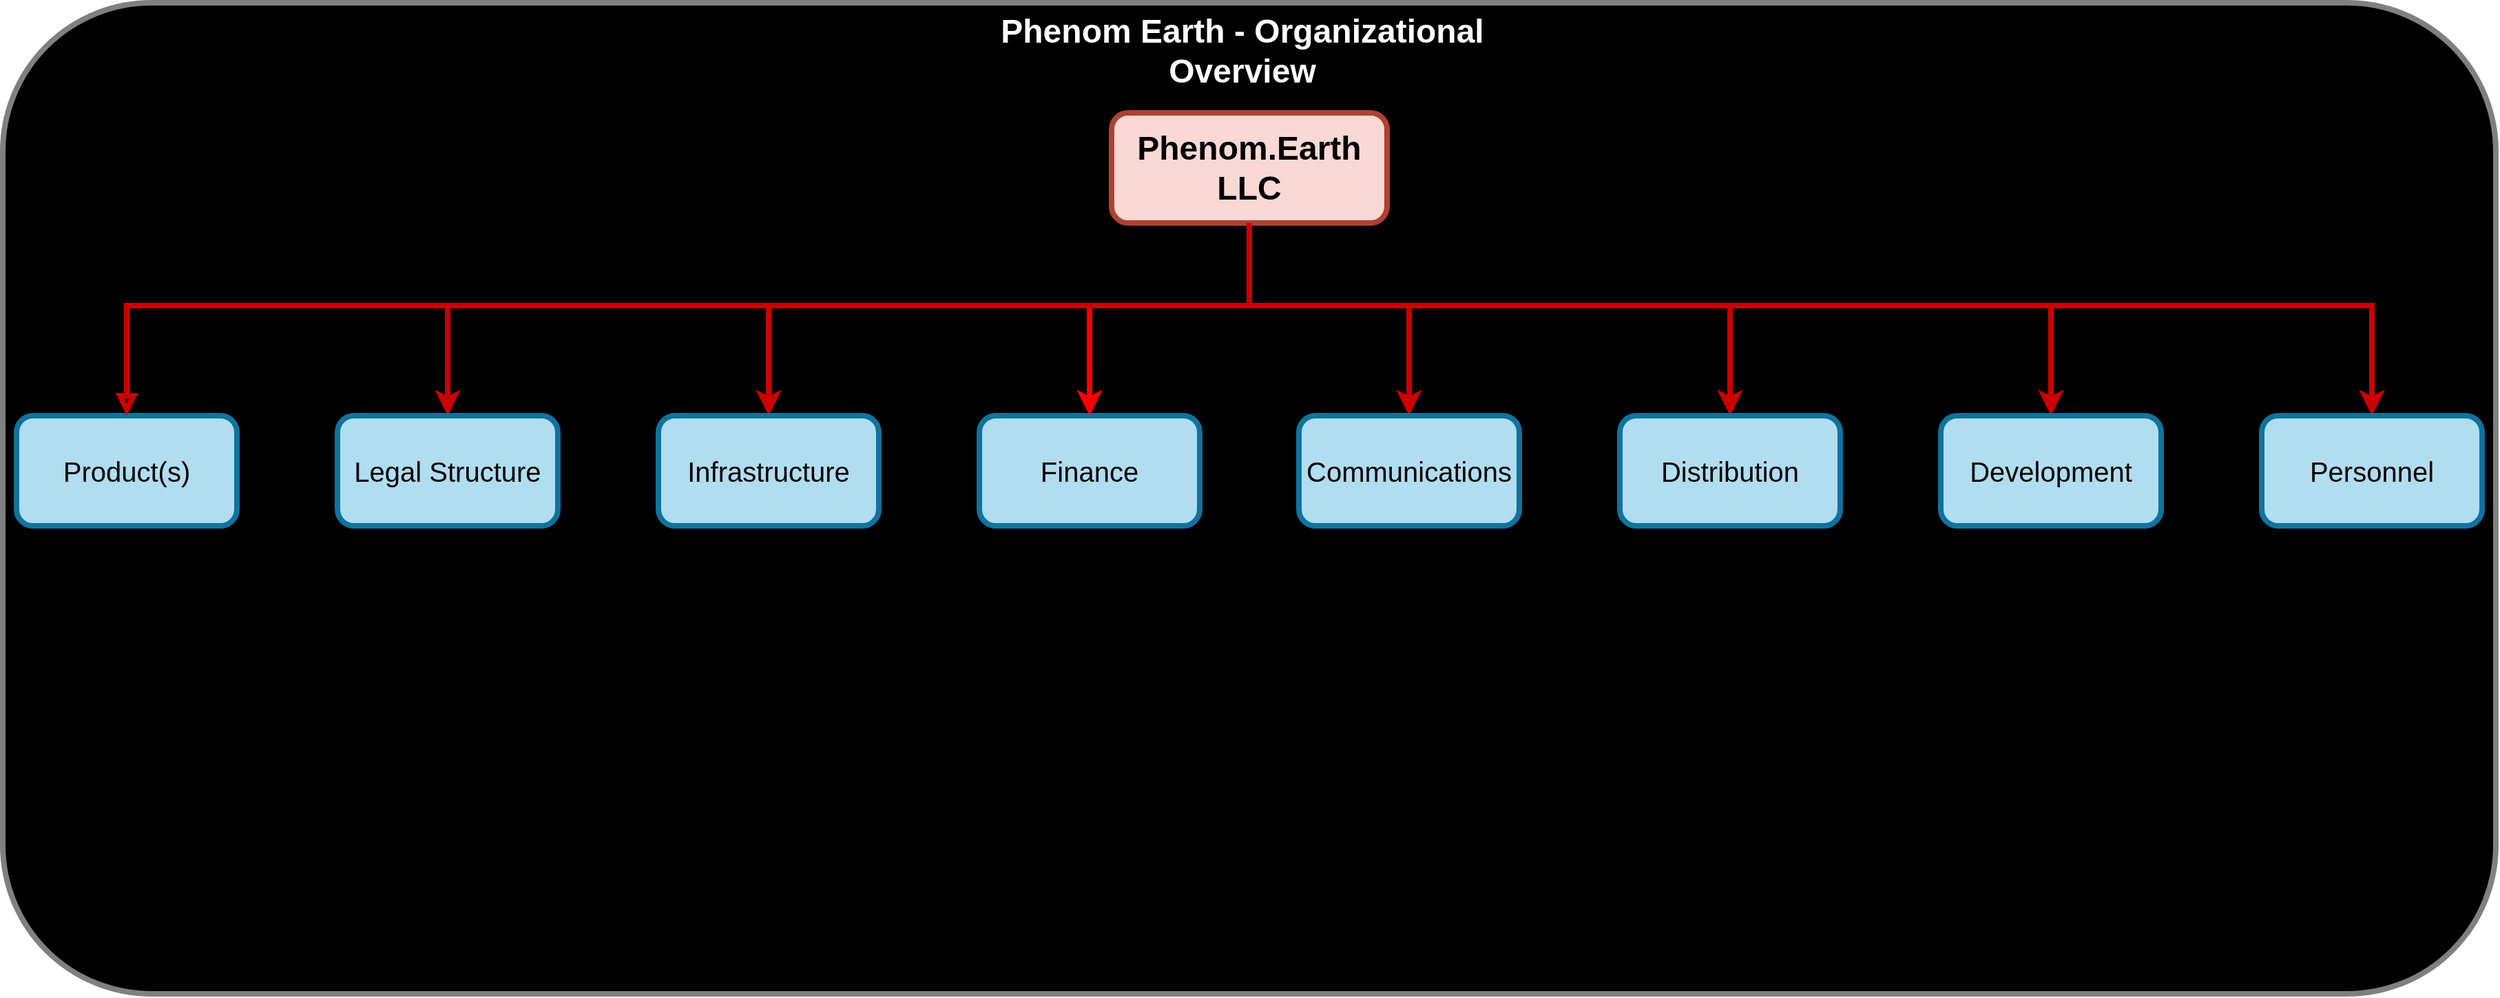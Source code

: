<mxfile version="26.1.1" pages="2">
  <diagram name="Phenom Earth Overview" id="PpOPmX-ONiufKmklO1wU">
    <mxGraphModel dx="3403" dy="967" grid="1" gridSize="10" guides="1" tooltips="1" connect="1" arrows="1" fold="1" page="1" pageScale="1" pageWidth="850" pageHeight="1100" math="0" shadow="0">
      <root>
        <mxCell id="0" />
        <mxCell id="1" parent="0" visible="0" />
        <mxCell id="xUyWhWZjI95YiDbVH0By-1" style="" parent="0" />
        <mxCell id="xUyWhWZjI95YiDbVH0By-2" value="" style="rounded=1;whiteSpace=wrap;html=1;strokeColor=#808080;fillColor=#000000;strokeWidth=4;" vertex="1" parent="xUyWhWZjI95YiDbVH0By-1">
          <mxGeometry x="-360" y="20" width="1810" height="720" as="geometry" />
        </mxCell>
        <mxCell id="xUyWhWZjI95YiDbVH0By-3" parent="0" />
        <mxCell id="xUyWhWZjI95YiDbVH0By-31" style="edgeStyle=orthogonalEdgeStyle;rounded=0;orthogonalLoop=1;jettySize=auto;html=1;exitX=0.5;exitY=1;exitDx=0;exitDy=0;entryX=0.5;entryY=0;entryDx=0;entryDy=0;strokeColor=#FF0000;strokeWidth=4;" edge="1" parent="xUyWhWZjI95YiDbVH0By-3" source="xUyWhWZjI95YiDbVH0By-4" target="xUyWhWZjI95YiDbVH0By-9">
          <mxGeometry relative="1" as="geometry">
            <Array as="points">
              <mxPoint x="555" y="240" />
              <mxPoint x="430" y="240" />
            </Array>
          </mxGeometry>
        </mxCell>
        <UserObject label="Phenom.Earth LLC" id="xUyWhWZjI95YiDbVH0By-4">
          <mxCell style="rounded=1;whiteSpace=wrap;html=1;fillColor=#fad9d5;strokeColor=#ae4132;fontStyle=1;fontSize=24;strokeWidth=4;" vertex="1" parent="xUyWhWZjI95YiDbVH0By-3">
            <mxGeometry x="445" y="100" width="200" height="80" as="geometry" />
          </mxCell>
        </UserObject>
        <mxCell id="xUyWhWZjI95YiDbVH0By-12" value="" style="edgeStyle=orthogonalEdgeStyle;rounded=0;orthogonalLoop=1;jettySize=auto;html=1;exitX=0.5;exitY=1;exitDx=0;exitDy=0;entryX=0.5;entryY=0;entryDx=0;entryDy=0;strokeColor=#CC0000;strokeWidth=4;" edge="1" parent="xUyWhWZjI95YiDbVH0By-3" source="xUyWhWZjI95YiDbVH0By-4" target="xUyWhWZjI95YiDbVH0By-5">
          <mxGeometry relative="1" as="geometry">
            <Array as="points">
              <mxPoint x="540" y="240" />
              <mxPoint x="200" y="240" />
            </Array>
          </mxGeometry>
        </mxCell>
        <mxCell id="xUyWhWZjI95YiDbVH0By-13" value="" style="edgeStyle=orthogonalEdgeStyle;rounded=0;orthogonalLoop=1;jettySize=auto;html=1;exitX=0.5;exitY=1;exitDx=0;exitDy=0;entryX=0.5;entryY=0;entryDx=0;entryDy=0;strokeColor=#CC0000;strokeWidth=4;" edge="1" parent="xUyWhWZjI95YiDbVH0By-3" source="xUyWhWZjI95YiDbVH0By-4" target="xUyWhWZjI95YiDbVH0By-6">
          <mxGeometry relative="1" as="geometry">
            <Array as="points">
              <mxPoint x="540" y="240" />
              <mxPoint x="400" y="240" />
            </Array>
          </mxGeometry>
        </mxCell>
        <mxCell id="xUyWhWZjI95YiDbVH0By-14" value="" style="edgeStyle=orthogonalEdgeStyle;rounded=0;orthogonalLoop=1;jettySize=auto;html=1;exitX=0.5;exitY=1;exitDx=0;exitDy=0;entryX=0.5;entryY=0;entryDx=0;entryDy=0;strokeColor=#CC0000;strokeWidth=4;" edge="1" parent="xUyWhWZjI95YiDbVH0By-3" source="xUyWhWZjI95YiDbVH0By-4" target="xUyWhWZjI95YiDbVH0By-7">
          <mxGeometry relative="1" as="geometry">
            <Array as="points">
              <mxPoint x="540" y="240" />
              <mxPoint x="600" y="240" />
            </Array>
          </mxGeometry>
        </mxCell>
        <mxCell id="xUyWhWZjI95YiDbVH0By-15" value="" style="edgeStyle=orthogonalEdgeStyle;rounded=0;orthogonalLoop=1;jettySize=auto;html=1;exitX=0.5;exitY=1;exitDx=0;exitDy=0;entryX=0.5;entryY=0;entryDx=0;entryDy=0;strokeColor=#CC0000;strokeWidth=4;" edge="1" parent="xUyWhWZjI95YiDbVH0By-3" source="xUyWhWZjI95YiDbVH0By-4" target="xUyWhWZjI95YiDbVH0By-8">
          <mxGeometry relative="1" as="geometry">
            <Array as="points">
              <mxPoint x="540" y="240" />
              <mxPoint x="800" y="240" />
            </Array>
          </mxGeometry>
        </mxCell>
        <mxCell id="xUyWhWZjI95YiDbVH0By-18" value="" style="edgeStyle=orthogonalEdgeStyle;rounded=0;orthogonalLoop=1;jettySize=auto;html=1;exitX=0.5;exitY=1;exitDx=0;exitDy=0;entryX=0.5;entryY=0;entryDx=0;entryDy=0;strokeColor=#CC0000;strokeWidth=4;" edge="1" parent="xUyWhWZjI95YiDbVH0By-3" source="xUyWhWZjI95YiDbVH0By-4" target="xUyWhWZjI95YiDbVH0By-11">
          <mxGeometry relative="1" as="geometry">
            <Array as="points">
              <mxPoint x="545" y="240" />
              <mxPoint x="894" y="240" />
            </Array>
          </mxGeometry>
        </mxCell>
        <mxCell id="xUyWhWZjI95YiDbVH0By-20" value="" style="edgeStyle=orthogonalEdgeStyle;rounded=0;orthogonalLoop=1;jettySize=auto;html=1;exitX=0.5;exitY=1;exitDx=0;exitDy=0;entryX=0.5;entryY=0;entryDx=0;entryDy=0;strokeColor=#CC0000;strokeWidth=4;" edge="1" parent="xUyWhWZjI95YiDbVH0By-3" source="xUyWhWZjI95YiDbVH0By-4" target="xUyWhWZjI95YiDbVH0By-19">
          <mxGeometry relative="1" as="geometry">
            <Array as="points">
              <mxPoint x="545" y="240" />
              <mxPoint x="1360" y="240" />
            </Array>
          </mxGeometry>
        </mxCell>
        <mxCell id="xUyWhWZjI95YiDbVH0By-29" value="Phenom Earth - Organizational Overview" style="text;html=1;strokeColor=none;fillColor=none;align=center;verticalAlign=middle;whiteSpace=wrap;rounded=0;fontSize=24;fontStyle=1;fontColor=#FFFFFF;" vertex="1" parent="xUyWhWZjI95YiDbVH0By-3">
          <mxGeometry x="320" y="40" width="440" height="30" as="geometry" />
        </mxCell>
        <mxCell id="xUyWhWZjI95YiDbVH0By-30" value="" style="group" vertex="1" connectable="0" parent="xUyWhWZjI95YiDbVH0By-3">
          <mxGeometry x="-350" y="320" width="1790" height="80" as="geometry" />
        </mxCell>
        <UserObject label="Legal Structure" id="xUyWhWZjI95YiDbVH0By-5">
          <mxCell style="rounded=1;whiteSpace=wrap;html=1;fillColor=#b1ddf0;strokeColor=#10739e;fontSize=20;strokeWidth=4;" vertex="1" parent="xUyWhWZjI95YiDbVH0By-30">
            <mxGeometry x="233" width="160" height="80" as="geometry" />
          </mxCell>
        </UserObject>
        <UserObject label="Infrastructure" id="xUyWhWZjI95YiDbVH0By-6">
          <mxCell style="rounded=1;whiteSpace=wrap;html=1;fillColor=#b1ddf0;strokeColor=#10739e;fontSize=20;strokeWidth=4;" vertex="1" parent="xUyWhWZjI95YiDbVH0By-30">
            <mxGeometry x="466" width="160" height="80" as="geometry" />
          </mxCell>
        </UserObject>
        <UserObject label="Communications" id="xUyWhWZjI95YiDbVH0By-7">
          <mxCell style="rounded=1;whiteSpace=wrap;html=1;fillColor=#b1ddf0;strokeColor=#10739e;fontSize=20;strokeWidth=4;" vertex="1" parent="xUyWhWZjI95YiDbVH0By-30">
            <mxGeometry x="931" width="160" height="80" as="geometry" />
          </mxCell>
        </UserObject>
        <UserObject label="Development" id="xUyWhWZjI95YiDbVH0By-8">
          <mxCell style="rounded=1;whiteSpace=wrap;html=1;fillColor=#b1ddf0;strokeColor=#10739e;fontSize=20;strokeWidth=4;" vertex="1" parent="xUyWhWZjI95YiDbVH0By-30">
            <mxGeometry x="1397" width="160" height="80" as="geometry" />
          </mxCell>
        </UserObject>
        <UserObject label="Finance" id="xUyWhWZjI95YiDbVH0By-9">
          <mxCell style="rounded=1;whiteSpace=wrap;html=1;fillColor=#b1ddf0;strokeColor=#10739e;fontSize=20;strokeWidth=4;" vertex="1" parent="xUyWhWZjI95YiDbVH0By-30">
            <mxGeometry x="699" width="160" height="80" as="geometry" />
          </mxCell>
        </UserObject>
        <UserObject label="Product(s)" id="xUyWhWZjI95YiDbVH0By-10">
          <mxCell style="rounded=1;whiteSpace=wrap;html=1;fillColor=#b1ddf0;strokeColor=#10739e;fontSize=20;strokeWidth=4;" vertex="1" parent="xUyWhWZjI95YiDbVH0By-30">
            <mxGeometry width="160" height="80" as="geometry" />
          </mxCell>
        </UserObject>
        <UserObject label="Distribution" id="xUyWhWZjI95YiDbVH0By-11">
          <mxCell style="rounded=1;whiteSpace=wrap;html=1;fillColor=#b1ddf0;strokeColor=#10739e;fontSize=20;strokeWidth=4;" vertex="1" parent="xUyWhWZjI95YiDbVH0By-30">
            <mxGeometry x="1164" width="160" height="80" as="geometry" />
          </mxCell>
        </UserObject>
        <UserObject label="Personnel" id="xUyWhWZjI95YiDbVH0By-19">
          <mxCell style="rounded=1;whiteSpace=wrap;html=1;fillColor=#b1ddf0;strokeColor=#10739e;fontSize=20;strokeWidth=4;" vertex="1" parent="xUyWhWZjI95YiDbVH0By-30">
            <mxGeometry x="1630" width="160" height="80" as="geometry" />
          </mxCell>
        </UserObject>
        <mxCell id="xUyWhWZjI95YiDbVH0By-16" value="" style="edgeStyle=orthogonalEdgeStyle;rounded=0;orthogonalLoop=1;jettySize=auto;html=1;exitX=0.5;exitY=0;exitDx=0;exitDy=0;entryX=0.5;entryY=1;entryDx=0;entryDy=0;strokeColor=#CC0000;strokeWidth=4;startArrow=block;startFill=0;endArrow=none;" edge="1" parent="xUyWhWZjI95YiDbVH0By-3" source="xUyWhWZjI95YiDbVH0By-10" target="xUyWhWZjI95YiDbVH0By-4">
          <mxGeometry relative="1" as="geometry">
            <Array as="points">
              <mxPoint x="-270" y="240" />
              <mxPoint x="545" y="240" />
            </Array>
          </mxGeometry>
        </mxCell>
      </root>
    </mxGraphModel>
  </diagram>
  <diagram id="JIsm8RVBqB5PRxUO-C_L" name="Page-2">
    <mxGraphModel dx="2553" dy="967" grid="1" gridSize="10" guides="1" tooltips="1" connect="1" arrows="1" fold="1" page="1" pageScale="1" pageWidth="850" pageHeight="1100" math="0" shadow="0">
      <root>
        <mxCell id="0" />
        <mxCell id="1" parent="0" />
      </root>
    </mxGraphModel>
  </diagram>
</mxfile>
